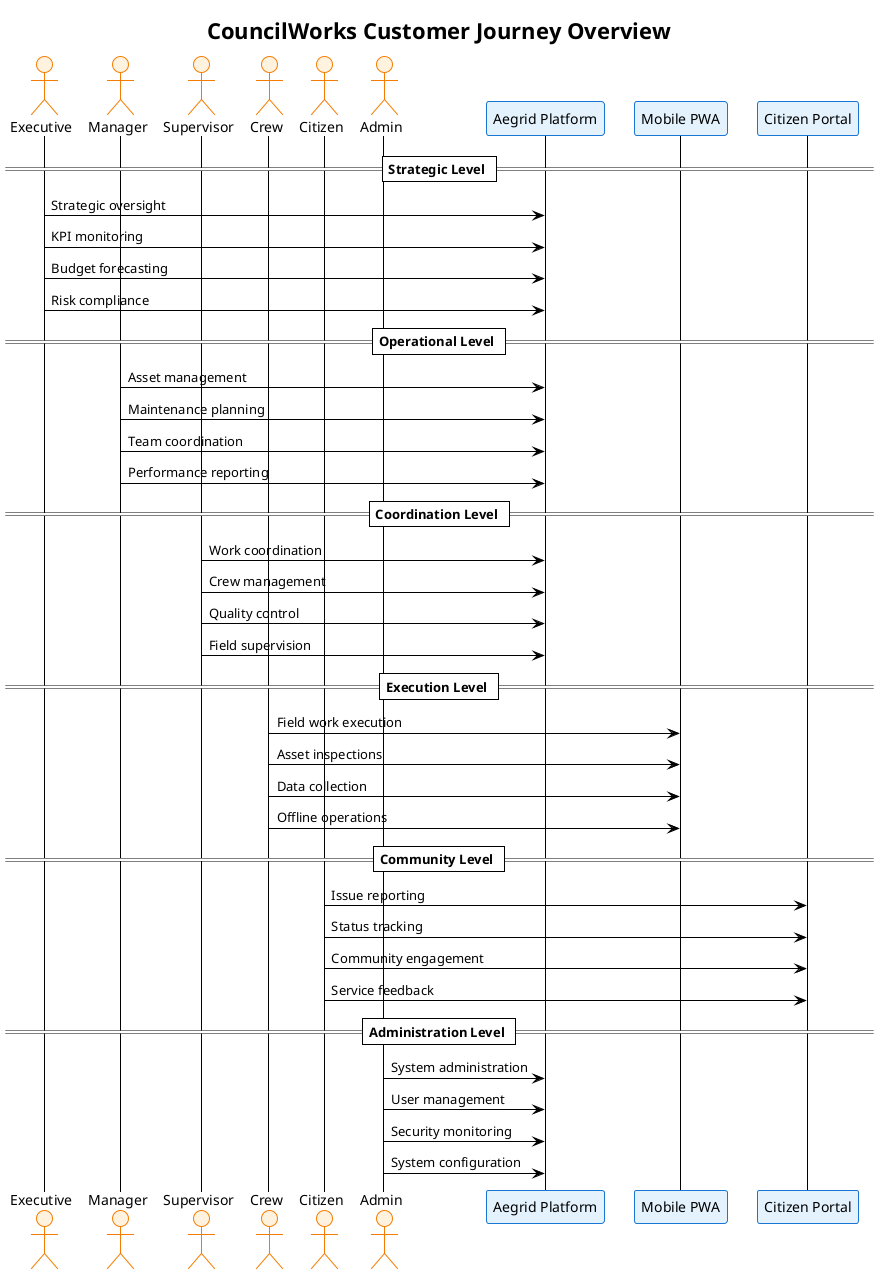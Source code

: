 @startuml Customer Journey Overview
!theme plain
skinparam backgroundColor #FFFFFF
skinparam participant {
  BackgroundColor #E3F2FD
  BorderColor #1976D2
  FontColor #000000
}
skinparam actor {
  BackgroundColor #FFF3E0
  BorderColor #F57C00
  FontColor #000000
}

title CouncilWorks Customer Journey Overview

actor "Executive" as EXEC
actor "Manager" as MGR
actor "Supervisor" as SUP
actor "Crew" as CREW
actor "Citizen" as CIT
actor "Admin" as ADM

participant "Aegrid Platform" as PLATFORM
participant "Mobile PWA" as MOBILE
participant "Citizen Portal" as PORTAL

== Strategic Level ==
EXEC -> PLATFORM: Strategic oversight
EXEC -> PLATFORM: KPI monitoring
EXEC -> PLATFORM: Budget forecasting
EXEC -> PLATFORM: Risk compliance

== Operational Level ==
MGR -> PLATFORM: Asset management
MGR -> PLATFORM: Maintenance planning
MGR -> PLATFORM: Team coordination
MGR -> PLATFORM: Performance reporting

== Coordination Level ==
SUP -> PLATFORM: Work coordination
SUP -> PLATFORM: Crew management
SUP -> PLATFORM: Quality control
SUP -> PLATFORM: Field supervision

== Execution Level ==
CREW -> MOBILE: Field work execution
CREW -> MOBILE: Asset inspections
CREW -> MOBILE: Data collection
CREW -> MOBILE: Offline operations

== Community Level ==
CIT -> PORTAL: Issue reporting
CIT -> PORTAL: Status tracking
CIT -> PORTAL: Community engagement
CIT -> PORTAL: Service feedback

== Administration Level ==
ADM -> PLATFORM: System administration
ADM -> PLATFORM: User management
ADM -> PLATFORM: Security monitoring
ADM -> PLATFORM: System configuration

@enduml
